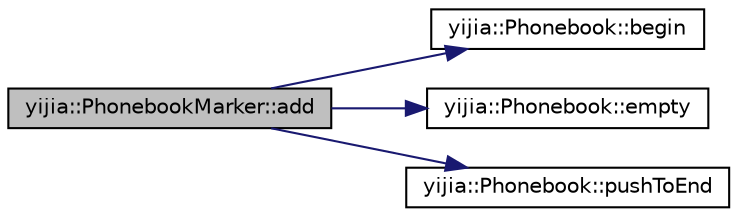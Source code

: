 digraph "yijia::PhonebookMarker::add"
{
 // LATEX_PDF_SIZE
  edge [fontname="Helvetica",fontsize="10",labelfontname="Helvetica",labelfontsize="10"];
  node [fontname="Helvetica",fontsize="10",shape=record];
  rankdir="LR";
  Node1 [label="yijia::PhonebookMarker::add",height=0.2,width=0.4,color="black", fillcolor="grey75", style="filled", fontcolor="black",tooltip=" "];
  Node1 -> Node2 [color="midnightblue",fontsize="10",style="solid",fontname="Helvetica"];
  Node2 [label="yijia::Phonebook::begin",height=0.2,width=0.4,color="black", fillcolor="white", style="filled",URL="$classyijia_1_1_phonebook.html#a4951b3547a04c0119b61c717a36d7ba4",tooltip=" "];
  Node1 -> Node3 [color="midnightblue",fontsize="10",style="solid",fontname="Helvetica"];
  Node3 [label="yijia::Phonebook::empty",height=0.2,width=0.4,color="black", fillcolor="white", style="filled",URL="$classyijia_1_1_phonebook.html#adbd43ab0ae1645f6a452967599fd7674",tooltip=" "];
  Node1 -> Node4 [color="midnightblue",fontsize="10",style="solid",fontname="Helvetica"];
  Node4 [label="yijia::Phonebook::pushToEnd",height=0.2,width=0.4,color="black", fillcolor="white", style="filled",URL="$classyijia_1_1_phonebook.html#a4bfc696667d505639e737617c02a3318",tooltip=" "];
}
